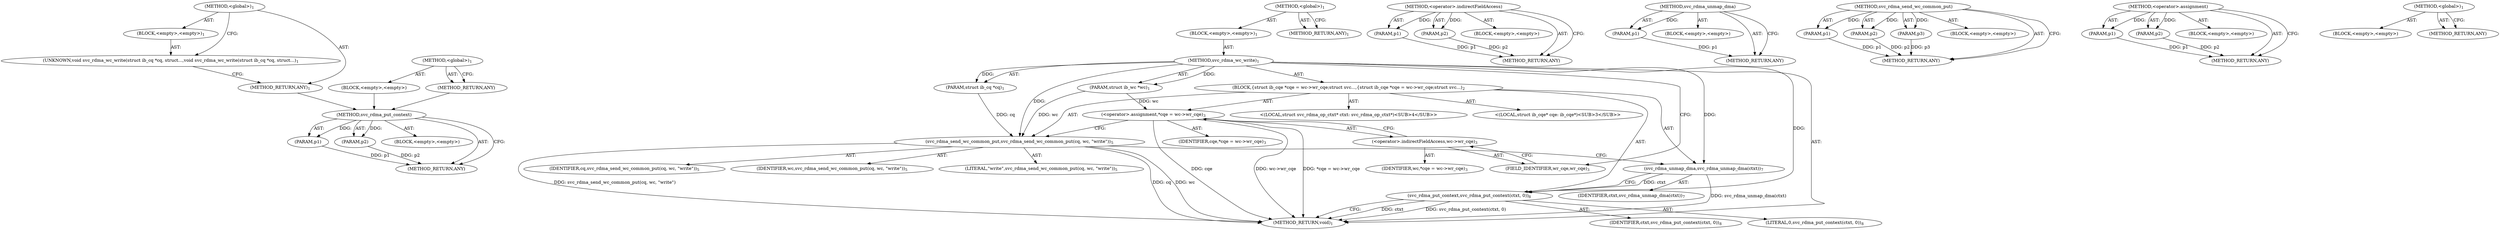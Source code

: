digraph "&lt;global&gt;" {
vulnerable_75 [label=<(METHOD,svc_rdma_put_context)>];
vulnerable_76 [label=<(PARAM,p1)>];
vulnerable_77 [label=<(PARAM,p2)>];
vulnerable_78 [label=<(BLOCK,&lt;empty&gt;,&lt;empty&gt;)>];
vulnerable_79 [label=<(METHOD_RETURN,ANY)>];
vulnerable_6 [label=<(METHOD,&lt;global&gt;)<SUB>1</SUB>>];
vulnerable_7 [label=<(BLOCK,&lt;empty&gt;,&lt;empty&gt;)<SUB>1</SUB>>];
vulnerable_8 [label=<(METHOD,svc_rdma_wc_write)<SUB>1</SUB>>];
vulnerable_9 [label=<(PARAM,struct ib_cq *cq)<SUB>1</SUB>>];
vulnerable_10 [label=<(PARAM,struct ib_wc *wc)<SUB>1</SUB>>];
vulnerable_11 [label=<(BLOCK,{
	struct ib_cqe *cqe = wc-&gt;wr_cqe;
	struct svc...,{
	struct ib_cqe *cqe = wc-&gt;wr_cqe;
	struct svc...)<SUB>2</SUB>>];
vulnerable_12 [label="<(LOCAL,struct ib_cqe* cqe: ib_cqe*)<SUB>3</SUB>>"];
vulnerable_13 [label=<(&lt;operator&gt;.assignment,*cqe = wc-&gt;wr_cqe)<SUB>3</SUB>>];
vulnerable_14 [label=<(IDENTIFIER,cqe,*cqe = wc-&gt;wr_cqe)<SUB>3</SUB>>];
vulnerable_15 [label=<(&lt;operator&gt;.indirectFieldAccess,wc-&gt;wr_cqe)<SUB>3</SUB>>];
vulnerable_16 [label=<(IDENTIFIER,wc,*cqe = wc-&gt;wr_cqe)<SUB>3</SUB>>];
vulnerable_17 [label=<(FIELD_IDENTIFIER,wr_cqe,wr_cqe)<SUB>3</SUB>>];
vulnerable_18 [label="<(LOCAL,struct svc_rdma_op_ctxt* ctxt: svc_rdma_op_ctxt*)<SUB>4</SUB>>"];
vulnerable_19 [label=<(svc_rdma_send_wc_common_put,svc_rdma_send_wc_common_put(cq, wc, &quot;write&quot;))<SUB>5</SUB>>];
vulnerable_20 [label=<(IDENTIFIER,cq,svc_rdma_send_wc_common_put(cq, wc, &quot;write&quot;))<SUB>5</SUB>>];
vulnerable_21 [label=<(IDENTIFIER,wc,svc_rdma_send_wc_common_put(cq, wc, &quot;write&quot;))<SUB>5</SUB>>];
vulnerable_22 [label=<(LITERAL,&quot;write&quot;,svc_rdma_send_wc_common_put(cq, wc, &quot;write&quot;))<SUB>5</SUB>>];
vulnerable_23 [label=<(svc_rdma_unmap_dma,svc_rdma_unmap_dma(ctxt))<SUB>7</SUB>>];
vulnerable_24 [label=<(IDENTIFIER,ctxt,svc_rdma_unmap_dma(ctxt))<SUB>7</SUB>>];
vulnerable_25 [label=<(svc_rdma_put_context,svc_rdma_put_context(ctxt, 0))<SUB>8</SUB>>];
vulnerable_26 [label=<(IDENTIFIER,ctxt,svc_rdma_put_context(ctxt, 0))<SUB>8</SUB>>];
vulnerable_27 [label=<(LITERAL,0,svc_rdma_put_context(ctxt, 0))<SUB>8</SUB>>];
vulnerable_28 [label=<(METHOD_RETURN,void)<SUB>1</SUB>>];
vulnerable_30 [label=<(METHOD_RETURN,ANY)<SUB>1</SUB>>];
vulnerable_60 [label=<(METHOD,&lt;operator&gt;.indirectFieldAccess)>];
vulnerable_61 [label=<(PARAM,p1)>];
vulnerable_62 [label=<(PARAM,p2)>];
vulnerable_63 [label=<(BLOCK,&lt;empty&gt;,&lt;empty&gt;)>];
vulnerable_64 [label=<(METHOD_RETURN,ANY)>];
vulnerable_71 [label=<(METHOD,svc_rdma_unmap_dma)>];
vulnerable_72 [label=<(PARAM,p1)>];
vulnerable_73 [label=<(BLOCK,&lt;empty&gt;,&lt;empty&gt;)>];
vulnerable_74 [label=<(METHOD_RETURN,ANY)>];
vulnerable_65 [label=<(METHOD,svc_rdma_send_wc_common_put)>];
vulnerable_66 [label=<(PARAM,p1)>];
vulnerable_67 [label=<(PARAM,p2)>];
vulnerable_68 [label=<(PARAM,p3)>];
vulnerable_69 [label=<(BLOCK,&lt;empty&gt;,&lt;empty&gt;)>];
vulnerable_70 [label=<(METHOD_RETURN,ANY)>];
vulnerable_55 [label=<(METHOD,&lt;operator&gt;.assignment)>];
vulnerable_56 [label=<(PARAM,p1)>];
vulnerable_57 [label=<(PARAM,p2)>];
vulnerable_58 [label=<(BLOCK,&lt;empty&gt;,&lt;empty&gt;)>];
vulnerable_59 [label=<(METHOD_RETURN,ANY)>];
vulnerable_49 [label=<(METHOD,&lt;global&gt;)<SUB>1</SUB>>];
vulnerable_50 [label=<(BLOCK,&lt;empty&gt;,&lt;empty&gt;)>];
vulnerable_51 [label=<(METHOD_RETURN,ANY)>];
fixed_6 [label=<(METHOD,&lt;global&gt;)<SUB>1</SUB>>];
fixed_7 [label=<(BLOCK,&lt;empty&gt;,&lt;empty&gt;)<SUB>1</SUB>>];
fixed_8 [label=<(UNKNOWN,void svc_rdma_wc_write(struct ib_cq *cq, struct...,void svc_rdma_wc_write(struct ib_cq *cq, struct...)<SUB>1</SUB>>];
fixed_9 [label=<(METHOD_RETURN,ANY)<SUB>1</SUB>>];
fixed_14 [label=<(METHOD,&lt;global&gt;)<SUB>1</SUB>>];
fixed_15 [label=<(BLOCK,&lt;empty&gt;,&lt;empty&gt;)>];
fixed_16 [label=<(METHOD_RETURN,ANY)>];
vulnerable_75 -> vulnerable_76  [key=0, label="AST: "];
vulnerable_75 -> vulnerable_76  [key=1, label="DDG: "];
vulnerable_75 -> vulnerable_78  [key=0, label="AST: "];
vulnerable_75 -> vulnerable_77  [key=0, label="AST: "];
vulnerable_75 -> vulnerable_77  [key=1, label="DDG: "];
vulnerable_75 -> vulnerable_79  [key=0, label="AST: "];
vulnerable_75 -> vulnerable_79  [key=1, label="CFG: "];
vulnerable_76 -> vulnerable_79  [key=0, label="DDG: p1"];
vulnerable_77 -> vulnerable_79  [key=0, label="DDG: p2"];
vulnerable_6 -> vulnerable_7  [key=0, label="AST: "];
vulnerable_6 -> vulnerable_30  [key=0, label="AST: "];
vulnerable_6 -> vulnerable_30  [key=1, label="CFG: "];
vulnerable_7 -> vulnerable_8  [key=0, label="AST: "];
vulnerable_8 -> vulnerable_9  [key=0, label="AST: "];
vulnerable_8 -> vulnerable_9  [key=1, label="DDG: "];
vulnerable_8 -> vulnerable_10  [key=0, label="AST: "];
vulnerable_8 -> vulnerable_10  [key=1, label="DDG: "];
vulnerable_8 -> vulnerable_11  [key=0, label="AST: "];
vulnerable_8 -> vulnerable_28  [key=0, label="AST: "];
vulnerable_8 -> vulnerable_17  [key=0, label="CFG: "];
vulnerable_8 -> vulnerable_19  [key=0, label="DDG: "];
vulnerable_8 -> vulnerable_23  [key=0, label="DDG: "];
vulnerable_8 -> vulnerable_25  [key=0, label="DDG: "];
vulnerable_9 -> vulnerable_19  [key=0, label="DDG: cq"];
vulnerable_10 -> vulnerable_13  [key=0, label="DDG: wc"];
vulnerable_10 -> vulnerable_19  [key=0, label="DDG: wc"];
vulnerable_11 -> vulnerable_12  [key=0, label="AST: "];
vulnerable_11 -> vulnerable_13  [key=0, label="AST: "];
vulnerable_11 -> vulnerable_18  [key=0, label="AST: "];
vulnerable_11 -> vulnerable_19  [key=0, label="AST: "];
vulnerable_11 -> vulnerable_23  [key=0, label="AST: "];
vulnerable_11 -> vulnerable_25  [key=0, label="AST: "];
vulnerable_13 -> vulnerable_14  [key=0, label="AST: "];
vulnerable_13 -> vulnerable_15  [key=0, label="AST: "];
vulnerable_13 -> vulnerable_19  [key=0, label="CFG: "];
vulnerable_13 -> vulnerable_28  [key=0, label="DDG: cqe"];
vulnerable_13 -> vulnerable_28  [key=1, label="DDG: wc-&gt;wr_cqe"];
vulnerable_13 -> vulnerable_28  [key=2, label="DDG: *cqe = wc-&gt;wr_cqe"];
vulnerable_15 -> vulnerable_16  [key=0, label="AST: "];
vulnerable_15 -> vulnerable_17  [key=0, label="AST: "];
vulnerable_15 -> vulnerable_13  [key=0, label="CFG: "];
vulnerable_17 -> vulnerable_15  [key=0, label="CFG: "];
vulnerable_19 -> vulnerable_20  [key=0, label="AST: "];
vulnerable_19 -> vulnerable_21  [key=0, label="AST: "];
vulnerable_19 -> vulnerable_22  [key=0, label="AST: "];
vulnerable_19 -> vulnerable_23  [key=0, label="CFG: "];
vulnerable_19 -> vulnerable_28  [key=0, label="DDG: cq"];
vulnerable_19 -> vulnerable_28  [key=1, label="DDG: wc"];
vulnerable_19 -> vulnerable_28  [key=2, label="DDG: svc_rdma_send_wc_common_put(cq, wc, &quot;write&quot;)"];
vulnerable_23 -> vulnerable_24  [key=0, label="AST: "];
vulnerable_23 -> vulnerable_25  [key=0, label="CFG: "];
vulnerable_23 -> vulnerable_25  [key=1, label="DDG: ctxt"];
vulnerable_23 -> vulnerable_28  [key=0, label="DDG: svc_rdma_unmap_dma(ctxt)"];
vulnerable_25 -> vulnerable_26  [key=0, label="AST: "];
vulnerable_25 -> vulnerable_27  [key=0, label="AST: "];
vulnerable_25 -> vulnerable_28  [key=0, label="CFG: "];
vulnerable_25 -> vulnerable_28  [key=1, label="DDG: ctxt"];
vulnerable_25 -> vulnerable_28  [key=2, label="DDG: svc_rdma_put_context(ctxt, 0)"];
vulnerable_60 -> vulnerable_61  [key=0, label="AST: "];
vulnerable_60 -> vulnerable_61  [key=1, label="DDG: "];
vulnerable_60 -> vulnerable_63  [key=0, label="AST: "];
vulnerable_60 -> vulnerable_62  [key=0, label="AST: "];
vulnerable_60 -> vulnerable_62  [key=1, label="DDG: "];
vulnerable_60 -> vulnerable_64  [key=0, label="AST: "];
vulnerable_60 -> vulnerable_64  [key=1, label="CFG: "];
vulnerable_61 -> vulnerable_64  [key=0, label="DDG: p1"];
vulnerable_62 -> vulnerable_64  [key=0, label="DDG: p2"];
vulnerable_71 -> vulnerable_72  [key=0, label="AST: "];
vulnerable_71 -> vulnerable_72  [key=1, label="DDG: "];
vulnerable_71 -> vulnerable_73  [key=0, label="AST: "];
vulnerable_71 -> vulnerable_74  [key=0, label="AST: "];
vulnerable_71 -> vulnerable_74  [key=1, label="CFG: "];
vulnerable_72 -> vulnerable_74  [key=0, label="DDG: p1"];
vulnerable_65 -> vulnerable_66  [key=0, label="AST: "];
vulnerable_65 -> vulnerable_66  [key=1, label="DDG: "];
vulnerable_65 -> vulnerable_69  [key=0, label="AST: "];
vulnerable_65 -> vulnerable_67  [key=0, label="AST: "];
vulnerable_65 -> vulnerable_67  [key=1, label="DDG: "];
vulnerable_65 -> vulnerable_70  [key=0, label="AST: "];
vulnerable_65 -> vulnerable_70  [key=1, label="CFG: "];
vulnerable_65 -> vulnerable_68  [key=0, label="AST: "];
vulnerable_65 -> vulnerable_68  [key=1, label="DDG: "];
vulnerable_66 -> vulnerable_70  [key=0, label="DDG: p1"];
vulnerable_67 -> vulnerable_70  [key=0, label="DDG: p2"];
vulnerable_68 -> vulnerable_70  [key=0, label="DDG: p3"];
vulnerable_55 -> vulnerable_56  [key=0, label="AST: "];
vulnerable_55 -> vulnerable_56  [key=1, label="DDG: "];
vulnerable_55 -> vulnerable_58  [key=0, label="AST: "];
vulnerable_55 -> vulnerable_57  [key=0, label="AST: "];
vulnerable_55 -> vulnerable_57  [key=1, label="DDG: "];
vulnerable_55 -> vulnerable_59  [key=0, label="AST: "];
vulnerable_55 -> vulnerable_59  [key=1, label="CFG: "];
vulnerable_56 -> vulnerable_59  [key=0, label="DDG: p1"];
vulnerable_57 -> vulnerable_59  [key=0, label="DDG: p2"];
vulnerable_49 -> vulnerable_50  [key=0, label="AST: "];
vulnerable_49 -> vulnerable_51  [key=0, label="AST: "];
vulnerable_49 -> vulnerable_51  [key=1, label="CFG: "];
fixed_6 -> fixed_7  [key=0, label="AST: "];
fixed_6 -> fixed_9  [key=0, label="AST: "];
fixed_6 -> fixed_8  [key=0, label="CFG: "];
fixed_7 -> fixed_8  [key=0, label="AST: "];
fixed_8 -> fixed_9  [key=0, label="CFG: "];
fixed_9 -> vulnerable_75  [key=0];
fixed_14 -> fixed_15  [key=0, label="AST: "];
fixed_14 -> fixed_16  [key=0, label="AST: "];
fixed_14 -> fixed_16  [key=1, label="CFG: "];
fixed_15 -> vulnerable_75  [key=0];
fixed_16 -> vulnerable_75  [key=0];
}
